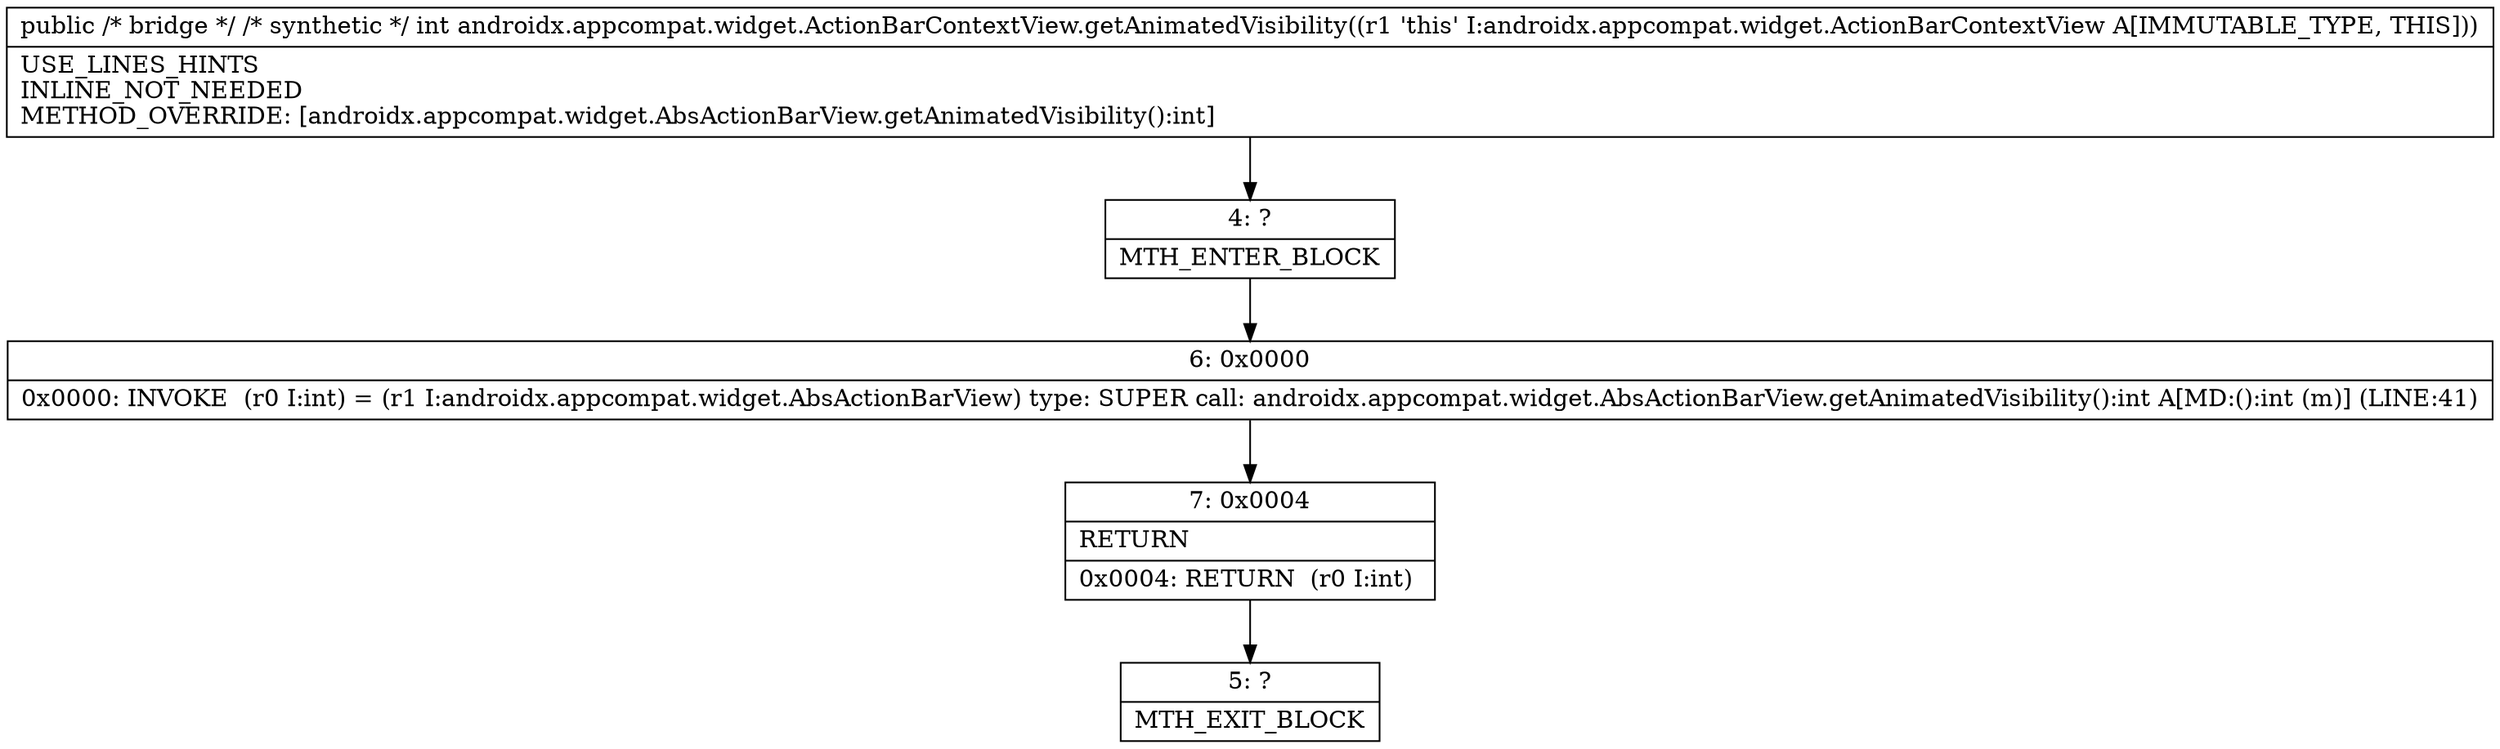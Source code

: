 digraph "CFG forandroidx.appcompat.widget.ActionBarContextView.getAnimatedVisibility()I" {
Node_4 [shape=record,label="{4\:\ ?|MTH_ENTER_BLOCK\l}"];
Node_6 [shape=record,label="{6\:\ 0x0000|0x0000: INVOKE  (r0 I:int) = (r1 I:androidx.appcompat.widget.AbsActionBarView) type: SUPER call: androidx.appcompat.widget.AbsActionBarView.getAnimatedVisibility():int A[MD:():int (m)] (LINE:41)\l}"];
Node_7 [shape=record,label="{7\:\ 0x0004|RETURN\l|0x0004: RETURN  (r0 I:int) \l}"];
Node_5 [shape=record,label="{5\:\ ?|MTH_EXIT_BLOCK\l}"];
MethodNode[shape=record,label="{public \/* bridge *\/ \/* synthetic *\/ int androidx.appcompat.widget.ActionBarContextView.getAnimatedVisibility((r1 'this' I:androidx.appcompat.widget.ActionBarContextView A[IMMUTABLE_TYPE, THIS]))  | USE_LINES_HINTS\lINLINE_NOT_NEEDED\lMETHOD_OVERRIDE: [androidx.appcompat.widget.AbsActionBarView.getAnimatedVisibility():int]\l}"];
MethodNode -> Node_4;Node_4 -> Node_6;
Node_6 -> Node_7;
Node_7 -> Node_5;
}

